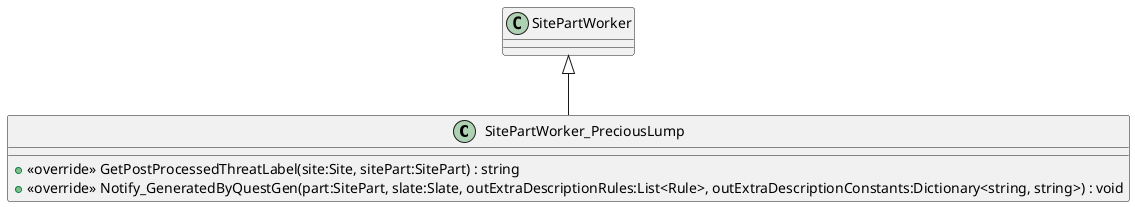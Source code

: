 @startuml
class SitePartWorker_PreciousLump {
    + <<override>> GetPostProcessedThreatLabel(site:Site, sitePart:SitePart) : string
    + <<override>> Notify_GeneratedByQuestGen(part:SitePart, slate:Slate, outExtraDescriptionRules:List<Rule>, outExtraDescriptionConstants:Dictionary<string, string>) : void
}
SitePartWorker <|-- SitePartWorker_PreciousLump
@enduml
